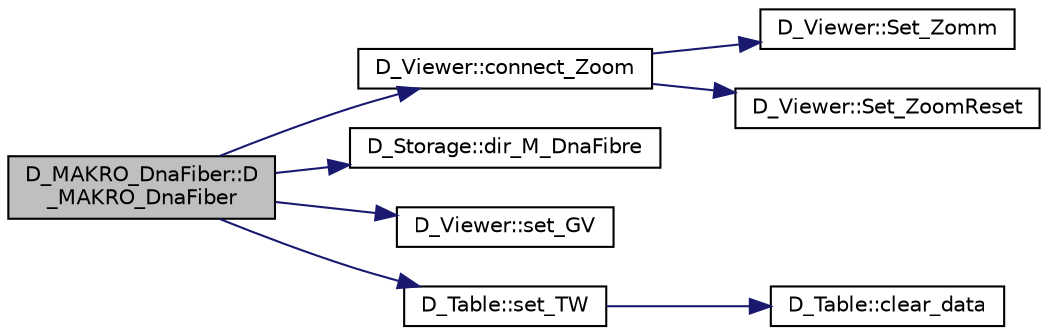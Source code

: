 digraph "D_MAKRO_DnaFiber::D_MAKRO_DnaFiber"
{
 // LATEX_PDF_SIZE
  edge [fontname="Helvetica",fontsize="10",labelfontname="Helvetica",labelfontsize="10"];
  node [fontname="Helvetica",fontsize="10",shape=record];
  rankdir="LR";
  Node1 [label="D_MAKRO_DnaFiber::D\l_MAKRO_DnaFiber",height=0.2,width=0.4,color="black", fillcolor="grey75", style="filled", fontcolor="black",tooltip=" "];
  Node1 -> Node2 [color="midnightblue",fontsize="10",style="solid"];
  Node2 [label="D_Viewer::connect_Zoom",height=0.2,width=0.4,color="black", fillcolor="white", style="filled",URL="$class_d___viewer.html#a46b5cfb7c9e755c1fade796b74ba0eb1",tooltip=" "];
  Node2 -> Node3 [color="midnightblue",fontsize="10",style="solid"];
  Node3 [label="D_Viewer::Set_Zomm",height=0.2,width=0.4,color="black", fillcolor="white", style="filled",URL="$class_d___viewer.html#ab6e9ae3f5b572305a112de1fc5f82f0b",tooltip=" "];
  Node2 -> Node4 [color="midnightblue",fontsize="10",style="solid"];
  Node4 [label="D_Viewer::Set_ZoomReset",height=0.2,width=0.4,color="black", fillcolor="white", style="filled",URL="$class_d___viewer.html#ac589e81dbf1b2172fc0883c910e4bef4",tooltip=" "];
  Node1 -> Node5 [color="midnightblue",fontsize="10",style="solid"];
  Node5 [label="D_Storage::dir_M_DnaFibre",height=0.2,width=0.4,color="black", fillcolor="white", style="filled",URL="$class_d___storage.html#aa01552be78582997e64f2c1544cf3e18",tooltip=" "];
  Node1 -> Node6 [color="midnightblue",fontsize="10",style="solid"];
  Node6 [label="D_Viewer::set_GV",height=0.2,width=0.4,color="black", fillcolor="white", style="filled",URL="$class_d___viewer.html#a0a82b73c52432db9a5bf4242ea5466fe",tooltip=" "];
  Node1 -> Node7 [color="midnightblue",fontsize="10",style="solid"];
  Node7 [label="D_Table::set_TW",height=0.2,width=0.4,color="black", fillcolor="white", style="filled",URL="$class_d___table.html#ae9907a0ef635b7509efec6beea8cfb27",tooltip=" "];
  Node7 -> Node8 [color="midnightblue",fontsize="10",style="solid"];
  Node8 [label="D_Table::clear_data",height=0.2,width=0.4,color="black", fillcolor="white", style="filled",URL="$class_d___table.html#a334506b75189defa67333d6e7d08bf39",tooltip=" "];
}
